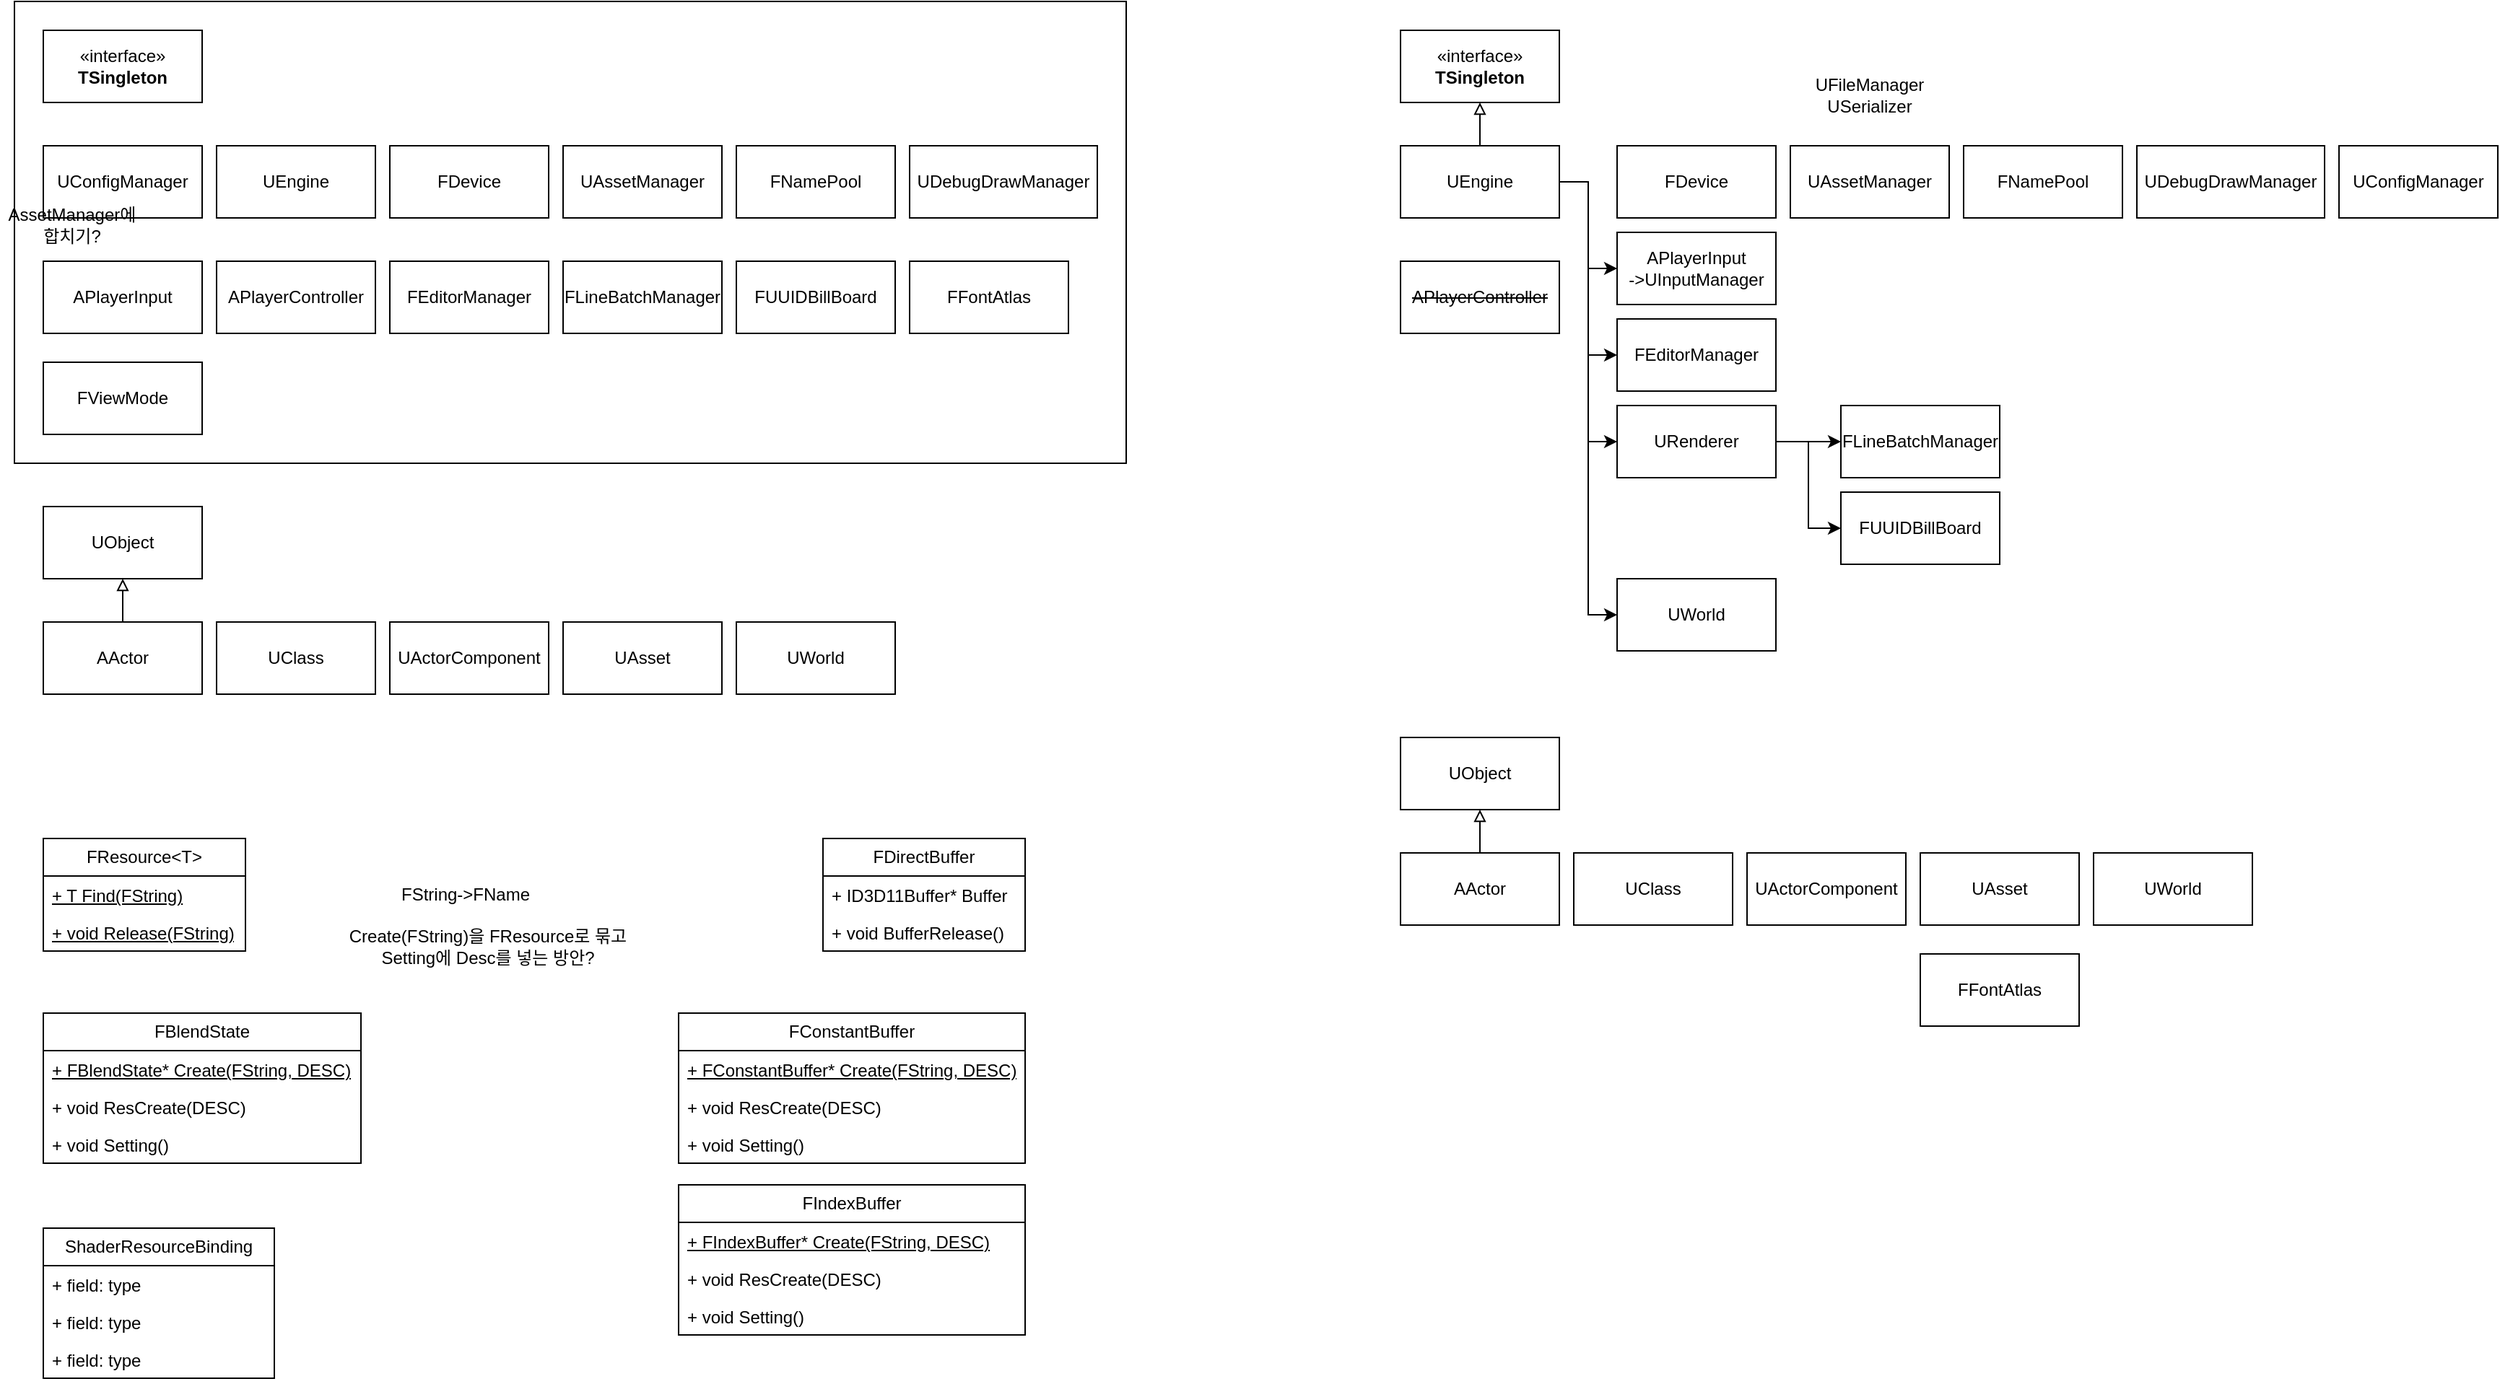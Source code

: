 <mxfile version="26.1.1">
  <diagram name="페이지-1" id="IoLyVRmvSheIOgK2fmha">
    <mxGraphModel dx="1426" dy="909" grid="1" gridSize="10" guides="1" tooltips="1" connect="1" arrows="1" fold="1" page="1" pageScale="1" pageWidth="827" pageHeight="1169" math="0" shadow="0">
      <root>
        <mxCell id="0" />
        <mxCell id="1" parent="0" />
        <mxCell id="iRMEyDaeMtuCpQb7a-bZ-104" value="" style="rounded=0;whiteSpace=wrap;html=1;" vertex="1" parent="1">
          <mxGeometry x="20" y="20" width="770" height="320" as="geometry" />
        </mxCell>
        <mxCell id="iRMEyDaeMtuCpQb7a-bZ-1" value="UConfigManager" style="html=1;whiteSpace=wrap;" vertex="1" parent="1">
          <mxGeometry x="40" y="120" width="110" height="50" as="geometry" />
        </mxCell>
        <mxCell id="iRMEyDaeMtuCpQb7a-bZ-2" value="«interface»&lt;br&gt;&lt;b&gt;TSingleton&lt;/b&gt;" style="html=1;whiteSpace=wrap;" vertex="1" parent="1">
          <mxGeometry x="40" y="40" width="110" height="50" as="geometry" />
        </mxCell>
        <mxCell id="iRMEyDaeMtuCpQb7a-bZ-3" value="UEngine" style="html=1;whiteSpace=wrap;" vertex="1" parent="1">
          <mxGeometry x="160" y="120" width="110" height="50" as="geometry" />
        </mxCell>
        <mxCell id="iRMEyDaeMtuCpQb7a-bZ-5" value="APlayerController" style="html=1;whiteSpace=wrap;" vertex="1" parent="1">
          <mxGeometry x="160" y="200" width="110" height="50" as="geometry" />
        </mxCell>
        <mxCell id="iRMEyDaeMtuCpQb7a-bZ-6" value="FDevice" style="html=1;whiteSpace=wrap;" vertex="1" parent="1">
          <mxGeometry x="280" y="120" width="110" height="50" as="geometry" />
        </mxCell>
        <mxCell id="iRMEyDaeMtuCpQb7a-bZ-7" value="FFontAtlas" style="html=1;whiteSpace=wrap;" vertex="1" parent="1">
          <mxGeometry x="640" y="200" width="110" height="50" as="geometry" />
        </mxCell>
        <mxCell id="iRMEyDaeMtuCpQb7a-bZ-8" value="FNamePool" style="html=1;whiteSpace=wrap;" vertex="1" parent="1">
          <mxGeometry x="520" y="120" width="110" height="50" as="geometry" />
        </mxCell>
        <mxCell id="iRMEyDaeMtuCpQb7a-bZ-10" value="UDebugDrawManager" style="html=1;whiteSpace=wrap;" vertex="1" parent="1">
          <mxGeometry x="640" y="120" width="130" height="50" as="geometry" />
        </mxCell>
        <mxCell id="iRMEyDaeMtuCpQb7a-bZ-11" value="UAssetManager" style="html=1;whiteSpace=wrap;" vertex="1" parent="1">
          <mxGeometry x="400" y="120" width="110" height="50" as="geometry" />
        </mxCell>
        <mxCell id="iRMEyDaeMtuCpQb7a-bZ-12" value="FEditorManager" style="html=1;whiteSpace=wrap;" vertex="1" parent="1">
          <mxGeometry x="280" y="200" width="110" height="50" as="geometry" />
        </mxCell>
        <mxCell id="iRMEyDaeMtuCpQb7a-bZ-13" value="FLineBatchMa&lt;span style=&quot;background-color: transparent; color: light-dark(rgb(0, 0, 0), rgb(255, 255, 255));&quot;&gt;nager&lt;/span&gt;" style="html=1;whiteSpace=wrap;" vertex="1" parent="1">
          <mxGeometry x="400" y="200" width="110" height="50" as="geometry" />
        </mxCell>
        <mxCell id="iRMEyDaeMtuCpQb7a-bZ-14" value="FUUIDBillBoard" style="html=1;whiteSpace=wrap;" vertex="1" parent="1">
          <mxGeometry x="520" y="200" width="110" height="50" as="geometry" />
        </mxCell>
        <mxCell id="iRMEyDaeMtuCpQb7a-bZ-17" value="UObject" style="html=1;whiteSpace=wrap;" vertex="1" parent="1">
          <mxGeometry x="40" y="370" width="110" height="50" as="geometry" />
        </mxCell>
        <mxCell id="iRMEyDaeMtuCpQb7a-bZ-23" style="edgeStyle=orthogonalEdgeStyle;rounded=0;orthogonalLoop=1;jettySize=auto;html=1;entryX=0.5;entryY=1;entryDx=0;entryDy=0;endArrow=block;endFill=0;" edge="1" parent="1" source="iRMEyDaeMtuCpQb7a-bZ-18" target="iRMEyDaeMtuCpQb7a-bZ-17">
          <mxGeometry relative="1" as="geometry" />
        </mxCell>
        <mxCell id="iRMEyDaeMtuCpQb7a-bZ-18" value="AActor" style="html=1;whiteSpace=wrap;" vertex="1" parent="1">
          <mxGeometry x="40" y="450" width="110" height="50" as="geometry" />
        </mxCell>
        <mxCell id="iRMEyDaeMtuCpQb7a-bZ-19" value="UClass" style="html=1;whiteSpace=wrap;" vertex="1" parent="1">
          <mxGeometry x="160" y="450" width="110" height="50" as="geometry" />
        </mxCell>
        <mxCell id="iRMEyDaeMtuCpQb7a-bZ-20" value="UActorComponent" style="html=1;whiteSpace=wrap;" vertex="1" parent="1">
          <mxGeometry x="280" y="450" width="110" height="50" as="geometry" />
        </mxCell>
        <mxCell id="iRMEyDaeMtuCpQb7a-bZ-21" value="UAsset" style="html=1;whiteSpace=wrap;" vertex="1" parent="1">
          <mxGeometry x="400" y="450" width="110" height="50" as="geometry" />
        </mxCell>
        <mxCell id="iRMEyDaeMtuCpQb7a-bZ-22" value="UWorld" style="html=1;whiteSpace=wrap;" vertex="1" parent="1">
          <mxGeometry x="520" y="450" width="110" height="50" as="geometry" />
        </mxCell>
        <mxCell id="iRMEyDaeMtuCpQb7a-bZ-29" value="FResource&amp;lt;T&amp;gt;" style="swimlane;fontStyle=0;childLayout=stackLayout;horizontal=1;startSize=26;fillColor=none;horizontalStack=0;resizeParent=1;resizeParentMax=0;resizeLast=0;collapsible=1;marginBottom=0;whiteSpace=wrap;html=1;" vertex="1" parent="1">
          <mxGeometry x="40" y="600" width="140" height="78" as="geometry" />
        </mxCell>
        <mxCell id="iRMEyDaeMtuCpQb7a-bZ-30" value="&lt;u&gt;+ T Find(FString)&lt;/u&gt;" style="text;strokeColor=none;fillColor=none;align=left;verticalAlign=top;spacingLeft=4;spacingRight=4;overflow=hidden;rotatable=0;points=[[0,0.5],[1,0.5]];portConstraint=eastwest;whiteSpace=wrap;html=1;" vertex="1" parent="iRMEyDaeMtuCpQb7a-bZ-29">
          <mxGeometry y="26" width="140" height="26" as="geometry" />
        </mxCell>
        <mxCell id="iRMEyDaeMtuCpQb7a-bZ-31" value="&lt;u&gt;+ void Release(FString)&lt;/u&gt;" style="text;strokeColor=none;fillColor=none;align=left;verticalAlign=top;spacingLeft=4;spacingRight=4;overflow=hidden;rotatable=0;points=[[0,0.5],[1,0.5]];portConstraint=eastwest;whiteSpace=wrap;html=1;" vertex="1" parent="iRMEyDaeMtuCpQb7a-bZ-29">
          <mxGeometry y="52" width="140" height="26" as="geometry" />
        </mxCell>
        <mxCell id="iRMEyDaeMtuCpQb7a-bZ-34" value="FBlendState" style="swimlane;fontStyle=0;childLayout=stackLayout;horizontal=1;startSize=26;fillColor=none;horizontalStack=0;resizeParent=1;resizeParentMax=0;resizeLast=0;collapsible=1;marginBottom=0;whiteSpace=wrap;html=1;" vertex="1" parent="1">
          <mxGeometry x="40" y="721" width="220" height="104" as="geometry" />
        </mxCell>
        <mxCell id="iRMEyDaeMtuCpQb7a-bZ-35" value="&lt;u&gt;+ FBlendState* Create(FString, DESC)&lt;/u&gt;" style="text;strokeColor=none;fillColor=none;align=left;verticalAlign=top;spacingLeft=4;spacingRight=4;overflow=hidden;rotatable=0;points=[[0,0.5],[1,0.5]];portConstraint=eastwest;whiteSpace=wrap;html=1;" vertex="1" parent="iRMEyDaeMtuCpQb7a-bZ-34">
          <mxGeometry y="26" width="220" height="26" as="geometry" />
        </mxCell>
        <mxCell id="iRMEyDaeMtuCpQb7a-bZ-36" value="+ void ResCreate(DESC)" style="text;strokeColor=none;fillColor=none;align=left;verticalAlign=top;spacingLeft=4;spacingRight=4;overflow=hidden;rotatable=0;points=[[0,0.5],[1,0.5]];portConstraint=eastwest;whiteSpace=wrap;html=1;" vertex="1" parent="iRMEyDaeMtuCpQb7a-bZ-34">
          <mxGeometry y="52" width="220" height="26" as="geometry" />
        </mxCell>
        <mxCell id="iRMEyDaeMtuCpQb7a-bZ-37" value="+ void Setting()" style="text;strokeColor=none;fillColor=none;align=left;verticalAlign=top;spacingLeft=4;spacingRight=4;overflow=hidden;rotatable=0;points=[[0,0.5],[1,0.5]];portConstraint=eastwest;whiteSpace=wrap;html=1;" vertex="1" parent="iRMEyDaeMtuCpQb7a-bZ-34">
          <mxGeometry y="78" width="220" height="26" as="geometry" />
        </mxCell>
        <mxCell id="iRMEyDaeMtuCpQb7a-bZ-39" value="FConstantBuffer" style="swimlane;fontStyle=0;childLayout=stackLayout;horizontal=1;startSize=26;fillColor=none;horizontalStack=0;resizeParent=1;resizeParentMax=0;resizeLast=0;collapsible=1;marginBottom=0;whiteSpace=wrap;html=1;" vertex="1" parent="1">
          <mxGeometry x="480" y="721" width="240" height="104" as="geometry" />
        </mxCell>
        <mxCell id="iRMEyDaeMtuCpQb7a-bZ-40" value="&lt;u&gt;+ FConstantBuffer* Create(FString, DESC)&lt;/u&gt;" style="text;strokeColor=none;fillColor=none;align=left;verticalAlign=top;spacingLeft=4;spacingRight=4;overflow=hidden;rotatable=0;points=[[0,0.5],[1,0.5]];portConstraint=eastwest;whiteSpace=wrap;html=1;" vertex="1" parent="iRMEyDaeMtuCpQb7a-bZ-39">
          <mxGeometry y="26" width="240" height="26" as="geometry" />
        </mxCell>
        <mxCell id="iRMEyDaeMtuCpQb7a-bZ-41" value="+ void ResCreate(DESC)" style="text;strokeColor=none;fillColor=none;align=left;verticalAlign=top;spacingLeft=4;spacingRight=4;overflow=hidden;rotatable=0;points=[[0,0.5],[1,0.5]];portConstraint=eastwest;whiteSpace=wrap;html=1;" vertex="1" parent="iRMEyDaeMtuCpQb7a-bZ-39">
          <mxGeometry y="52" width="240" height="26" as="geometry" />
        </mxCell>
        <mxCell id="iRMEyDaeMtuCpQb7a-bZ-42" value="+ void Setting()" style="text;strokeColor=none;fillColor=none;align=left;verticalAlign=top;spacingLeft=4;spacingRight=4;overflow=hidden;rotatable=0;points=[[0,0.5],[1,0.5]];portConstraint=eastwest;whiteSpace=wrap;html=1;" vertex="1" parent="iRMEyDaeMtuCpQb7a-bZ-39">
          <mxGeometry y="78" width="240" height="26" as="geometry" />
        </mxCell>
        <mxCell id="iRMEyDaeMtuCpQb7a-bZ-43" value="FDirectBuffer" style="swimlane;fontStyle=0;childLayout=stackLayout;horizontal=1;startSize=26;fillColor=none;horizontalStack=0;resizeParent=1;resizeParentMax=0;resizeLast=0;collapsible=1;marginBottom=0;whiteSpace=wrap;html=1;" vertex="1" parent="1">
          <mxGeometry x="580" y="600" width="140" height="78" as="geometry" />
        </mxCell>
        <mxCell id="iRMEyDaeMtuCpQb7a-bZ-44" value="+ ID3D11Buffer* Buffer" style="text;strokeColor=none;fillColor=none;align=left;verticalAlign=top;spacingLeft=4;spacingRight=4;overflow=hidden;rotatable=0;points=[[0,0.5],[1,0.5]];portConstraint=eastwest;whiteSpace=wrap;html=1;" vertex="1" parent="iRMEyDaeMtuCpQb7a-bZ-43">
          <mxGeometry y="26" width="140" height="26" as="geometry" />
        </mxCell>
        <mxCell id="iRMEyDaeMtuCpQb7a-bZ-45" value="+ void BufferRelease()" style="text;strokeColor=none;fillColor=none;align=left;verticalAlign=top;spacingLeft=4;spacingRight=4;overflow=hidden;rotatable=0;points=[[0,0.5],[1,0.5]];portConstraint=eastwest;whiteSpace=wrap;html=1;" vertex="1" parent="iRMEyDaeMtuCpQb7a-bZ-43">
          <mxGeometry y="52" width="140" height="26" as="geometry" />
        </mxCell>
        <mxCell id="iRMEyDaeMtuCpQb7a-bZ-47" value="FIndexBuffer" style="swimlane;fontStyle=0;childLayout=stackLayout;horizontal=1;startSize=26;fillColor=none;horizontalStack=0;resizeParent=1;resizeParentMax=0;resizeLast=0;collapsible=1;marginBottom=0;whiteSpace=wrap;html=1;" vertex="1" parent="1">
          <mxGeometry x="480" y="840" width="240" height="104" as="geometry" />
        </mxCell>
        <mxCell id="iRMEyDaeMtuCpQb7a-bZ-48" value="&lt;u&gt;+ FIndexBuffer* Create(FString, DESC)&lt;/u&gt;" style="text;strokeColor=none;fillColor=none;align=left;verticalAlign=top;spacingLeft=4;spacingRight=4;overflow=hidden;rotatable=0;points=[[0,0.5],[1,0.5]];portConstraint=eastwest;whiteSpace=wrap;html=1;" vertex="1" parent="iRMEyDaeMtuCpQb7a-bZ-47">
          <mxGeometry y="26" width="240" height="26" as="geometry" />
        </mxCell>
        <mxCell id="iRMEyDaeMtuCpQb7a-bZ-49" value="+ void ResCreate(DESC)" style="text;strokeColor=none;fillColor=none;align=left;verticalAlign=top;spacingLeft=4;spacingRight=4;overflow=hidden;rotatable=0;points=[[0,0.5],[1,0.5]];portConstraint=eastwest;whiteSpace=wrap;html=1;" vertex="1" parent="iRMEyDaeMtuCpQb7a-bZ-47">
          <mxGeometry y="52" width="240" height="26" as="geometry" />
        </mxCell>
        <mxCell id="iRMEyDaeMtuCpQb7a-bZ-50" value="+ void Setting()" style="text;strokeColor=none;fillColor=none;align=left;verticalAlign=top;spacingLeft=4;spacingRight=4;overflow=hidden;rotatable=0;points=[[0,0.5],[1,0.5]];portConstraint=eastwest;whiteSpace=wrap;html=1;" vertex="1" parent="iRMEyDaeMtuCpQb7a-bZ-47">
          <mxGeometry y="78" width="240" height="26" as="geometry" />
        </mxCell>
        <mxCell id="iRMEyDaeMtuCpQb7a-bZ-51" value="Create(FString)을 FResource로 묶고 Setting에 Desc를 넣는 방안?" style="text;html=1;align=center;verticalAlign=middle;whiteSpace=wrap;rounded=0;" vertex="1" parent="1">
          <mxGeometry x="242.5" y="660" width="210" height="30" as="geometry" />
        </mxCell>
        <mxCell id="iRMEyDaeMtuCpQb7a-bZ-52" value="FString-&amp;gt;FName" style="text;html=1;align=center;verticalAlign=middle;whiteSpace=wrap;rounded=0;" vertex="1" parent="1">
          <mxGeometry x="265" y="624" width="135" height="30" as="geometry" />
        </mxCell>
        <mxCell id="iRMEyDaeMtuCpQb7a-bZ-53" value="AssetManager에 합치기?" style="text;html=1;align=center;verticalAlign=middle;whiteSpace=wrap;rounded=0;" vertex="1" parent="1">
          <mxGeometry x="10" y="160" width="100" height="30" as="geometry" />
        </mxCell>
        <mxCell id="iRMEyDaeMtuCpQb7a-bZ-54" value="UConfigManager" style="html=1;whiteSpace=wrap;" vertex="1" parent="1">
          <mxGeometry x="1630" y="120" width="110" height="50" as="geometry" />
        </mxCell>
        <mxCell id="iRMEyDaeMtuCpQb7a-bZ-55" value="«interface»&lt;br&gt;&lt;b&gt;TSingleton&lt;/b&gt;" style="html=1;whiteSpace=wrap;" vertex="1" parent="1">
          <mxGeometry x="980" y="40" width="110" height="50" as="geometry" />
        </mxCell>
        <mxCell id="iRMEyDaeMtuCpQb7a-bZ-94" style="edgeStyle=orthogonalEdgeStyle;rounded=0;orthogonalLoop=1;jettySize=auto;html=1;entryX=0;entryY=0.5;entryDx=0;entryDy=0;" edge="1" parent="1" source="iRMEyDaeMtuCpQb7a-bZ-56" target="iRMEyDaeMtuCpQb7a-bZ-57">
          <mxGeometry relative="1" as="geometry" />
        </mxCell>
        <mxCell id="iRMEyDaeMtuCpQb7a-bZ-95" style="edgeStyle=orthogonalEdgeStyle;rounded=0;orthogonalLoop=1;jettySize=auto;html=1;entryX=0;entryY=0.5;entryDx=0;entryDy=0;" edge="1" parent="1" source="iRMEyDaeMtuCpQb7a-bZ-56" target="iRMEyDaeMtuCpQb7a-bZ-63">
          <mxGeometry relative="1" as="geometry" />
        </mxCell>
        <mxCell id="iRMEyDaeMtuCpQb7a-bZ-96" style="edgeStyle=orthogonalEdgeStyle;rounded=0;orthogonalLoop=1;jettySize=auto;html=1;entryX=0;entryY=0.5;entryDx=0;entryDy=0;" edge="1" parent="1" source="iRMEyDaeMtuCpQb7a-bZ-56" target="iRMEyDaeMtuCpQb7a-bZ-87">
          <mxGeometry relative="1" as="geometry" />
        </mxCell>
        <mxCell id="iRMEyDaeMtuCpQb7a-bZ-98" style="edgeStyle=orthogonalEdgeStyle;rounded=0;orthogonalLoop=1;jettySize=auto;html=1;entryX=0.5;entryY=1;entryDx=0;entryDy=0;endArrow=block;endFill=0;" edge="1" parent="1" source="iRMEyDaeMtuCpQb7a-bZ-56" target="iRMEyDaeMtuCpQb7a-bZ-55">
          <mxGeometry relative="1" as="geometry" />
        </mxCell>
        <mxCell id="iRMEyDaeMtuCpQb7a-bZ-102" style="edgeStyle=orthogonalEdgeStyle;rounded=0;orthogonalLoop=1;jettySize=auto;html=1;entryX=0;entryY=0.5;entryDx=0;entryDy=0;" edge="1" parent="1" source="iRMEyDaeMtuCpQb7a-bZ-56" target="iRMEyDaeMtuCpQb7a-bZ-100">
          <mxGeometry relative="1" as="geometry" />
        </mxCell>
        <mxCell id="iRMEyDaeMtuCpQb7a-bZ-56" value="UEngine" style="html=1;whiteSpace=wrap;" vertex="1" parent="1">
          <mxGeometry x="980" y="120" width="110" height="50" as="geometry" />
        </mxCell>
        <mxCell id="iRMEyDaeMtuCpQb7a-bZ-57" value="APlayerInput&lt;div&gt;-&amp;gt;UInputManager&lt;/div&gt;" style="html=1;whiteSpace=wrap;" vertex="1" parent="1">
          <mxGeometry x="1130" y="180" width="110" height="50" as="geometry" />
        </mxCell>
        <mxCell id="iRMEyDaeMtuCpQb7a-bZ-58" value="FDevice" style="html=1;whiteSpace=wrap;" vertex="1" parent="1">
          <mxGeometry x="1130" y="120" width="110" height="50" as="geometry" />
        </mxCell>
        <mxCell id="iRMEyDaeMtuCpQb7a-bZ-59" value="FFontAtlas" style="html=1;whiteSpace=wrap;" vertex="1" parent="1">
          <mxGeometry x="1340" y="680" width="110" height="50" as="geometry" />
        </mxCell>
        <mxCell id="iRMEyDaeMtuCpQb7a-bZ-60" value="FNamePool" style="html=1;whiteSpace=wrap;" vertex="1" parent="1">
          <mxGeometry x="1370" y="120" width="110" height="50" as="geometry" />
        </mxCell>
        <mxCell id="iRMEyDaeMtuCpQb7a-bZ-61" value="UDebugDrawManager" style="html=1;whiteSpace=wrap;" vertex="1" parent="1">
          <mxGeometry x="1490" y="120" width="130" height="50" as="geometry" />
        </mxCell>
        <mxCell id="iRMEyDaeMtuCpQb7a-bZ-62" value="UAssetManager" style="html=1;whiteSpace=wrap;" vertex="1" parent="1">
          <mxGeometry x="1250" y="120" width="110" height="50" as="geometry" />
        </mxCell>
        <mxCell id="iRMEyDaeMtuCpQb7a-bZ-63" value="FEditorManager" style="html=1;whiteSpace=wrap;" vertex="1" parent="1">
          <mxGeometry x="1130" y="240" width="110" height="50" as="geometry" />
        </mxCell>
        <mxCell id="iRMEyDaeMtuCpQb7a-bZ-64" value="FLineBatchMa&lt;span style=&quot;background-color: transparent; color: light-dark(rgb(0, 0, 0), rgb(255, 255, 255));&quot;&gt;nager&lt;/span&gt;" style="html=1;whiteSpace=wrap;" vertex="1" parent="1">
          <mxGeometry x="1285" y="300" width="110" height="50" as="geometry" />
        </mxCell>
        <mxCell id="iRMEyDaeMtuCpQb7a-bZ-65" value="FUUIDBillBoard" style="html=1;whiteSpace=wrap;" vertex="1" parent="1">
          <mxGeometry x="1285" y="360" width="110" height="50" as="geometry" />
        </mxCell>
        <mxCell id="iRMEyDaeMtuCpQb7a-bZ-67" value="UObject" style="html=1;whiteSpace=wrap;" vertex="1" parent="1">
          <mxGeometry x="980" y="530" width="110" height="50" as="geometry" />
        </mxCell>
        <mxCell id="iRMEyDaeMtuCpQb7a-bZ-68" style="edgeStyle=orthogonalEdgeStyle;rounded=0;orthogonalLoop=1;jettySize=auto;html=1;entryX=0.5;entryY=1;entryDx=0;entryDy=0;endArrow=block;endFill=0;" edge="1" source="iRMEyDaeMtuCpQb7a-bZ-69" target="iRMEyDaeMtuCpQb7a-bZ-67" parent="1">
          <mxGeometry relative="1" as="geometry" />
        </mxCell>
        <mxCell id="iRMEyDaeMtuCpQb7a-bZ-69" value="AActor" style="html=1;whiteSpace=wrap;" vertex="1" parent="1">
          <mxGeometry x="980" y="610" width="110" height="50" as="geometry" />
        </mxCell>
        <mxCell id="iRMEyDaeMtuCpQb7a-bZ-70" value="UClass" style="html=1;whiteSpace=wrap;" vertex="1" parent="1">
          <mxGeometry x="1100" y="610" width="110" height="50" as="geometry" />
        </mxCell>
        <mxCell id="iRMEyDaeMtuCpQb7a-bZ-71" value="UActorComponent" style="html=1;whiteSpace=wrap;" vertex="1" parent="1">
          <mxGeometry x="1220" y="610" width="110" height="50" as="geometry" />
        </mxCell>
        <mxCell id="iRMEyDaeMtuCpQb7a-bZ-72" value="UAsset" style="html=1;whiteSpace=wrap;" vertex="1" parent="1">
          <mxGeometry x="1340" y="610" width="110" height="50" as="geometry" />
        </mxCell>
        <mxCell id="iRMEyDaeMtuCpQb7a-bZ-73" value="UWorld" style="html=1;whiteSpace=wrap;" vertex="1" parent="1">
          <mxGeometry x="1460" y="610" width="110" height="50" as="geometry" />
        </mxCell>
        <mxCell id="iRMEyDaeMtuCpQb7a-bZ-74" value="UFileManager&lt;br&gt;USerializer" style="text;html=1;align=center;verticalAlign=middle;whiteSpace=wrap;rounded=0;" vertex="1" parent="1">
          <mxGeometry x="1275" y="70" width="60" height="30" as="geometry" />
        </mxCell>
        <mxCell id="iRMEyDaeMtuCpQb7a-bZ-79" value="ShaderResourceBinding" style="swimlane;fontStyle=0;childLayout=stackLayout;horizontal=1;startSize=26;fillColor=none;horizontalStack=0;resizeParent=1;resizeParentMax=0;resizeLast=0;collapsible=1;marginBottom=0;whiteSpace=wrap;html=1;" vertex="1" parent="1">
          <mxGeometry x="40" y="870" width="160" height="104" as="geometry" />
        </mxCell>
        <mxCell id="iRMEyDaeMtuCpQb7a-bZ-80" value="+ field: type" style="text;strokeColor=none;fillColor=none;align=left;verticalAlign=top;spacingLeft=4;spacingRight=4;overflow=hidden;rotatable=0;points=[[0,0.5],[1,0.5]];portConstraint=eastwest;whiteSpace=wrap;html=1;" vertex="1" parent="iRMEyDaeMtuCpQb7a-bZ-79">
          <mxGeometry y="26" width="160" height="26" as="geometry" />
        </mxCell>
        <mxCell id="iRMEyDaeMtuCpQb7a-bZ-81" value="+ field: type" style="text;strokeColor=none;fillColor=none;align=left;verticalAlign=top;spacingLeft=4;spacingRight=4;overflow=hidden;rotatable=0;points=[[0,0.5],[1,0.5]];portConstraint=eastwest;whiteSpace=wrap;html=1;" vertex="1" parent="iRMEyDaeMtuCpQb7a-bZ-79">
          <mxGeometry y="52" width="160" height="26" as="geometry" />
        </mxCell>
        <mxCell id="iRMEyDaeMtuCpQb7a-bZ-82" value="+ field: type" style="text;strokeColor=none;fillColor=none;align=left;verticalAlign=top;spacingLeft=4;spacingRight=4;overflow=hidden;rotatable=0;points=[[0,0.5],[1,0.5]];portConstraint=eastwest;whiteSpace=wrap;html=1;" vertex="1" parent="iRMEyDaeMtuCpQb7a-bZ-79">
          <mxGeometry y="78" width="160" height="26" as="geometry" />
        </mxCell>
        <mxCell id="iRMEyDaeMtuCpQb7a-bZ-83" value="APlayerInput" style="html=1;whiteSpace=wrap;" vertex="1" parent="1">
          <mxGeometry x="40" y="200" width="110" height="50" as="geometry" />
        </mxCell>
        <mxCell id="iRMEyDaeMtuCpQb7a-bZ-86" value="FViewMode" style="html=1;whiteSpace=wrap;" vertex="1" parent="1">
          <mxGeometry x="40" y="270" width="110" height="50" as="geometry" />
        </mxCell>
        <mxCell id="iRMEyDaeMtuCpQb7a-bZ-92" style="edgeStyle=orthogonalEdgeStyle;rounded=0;orthogonalLoop=1;jettySize=auto;html=1;entryX=0;entryY=0.5;entryDx=0;entryDy=0;" edge="1" parent="1" source="iRMEyDaeMtuCpQb7a-bZ-87" target="iRMEyDaeMtuCpQb7a-bZ-65">
          <mxGeometry relative="1" as="geometry" />
        </mxCell>
        <mxCell id="iRMEyDaeMtuCpQb7a-bZ-93" style="edgeStyle=orthogonalEdgeStyle;rounded=0;orthogonalLoop=1;jettySize=auto;html=1;exitX=1;exitY=0.5;exitDx=0;exitDy=0;entryX=0;entryY=0.5;entryDx=0;entryDy=0;" edge="1" parent="1" source="iRMEyDaeMtuCpQb7a-bZ-87" target="iRMEyDaeMtuCpQb7a-bZ-64">
          <mxGeometry relative="1" as="geometry" />
        </mxCell>
        <mxCell id="iRMEyDaeMtuCpQb7a-bZ-87" value="URenderer" style="html=1;whiteSpace=wrap;" vertex="1" parent="1">
          <mxGeometry x="1130" y="300" width="110" height="50" as="geometry" />
        </mxCell>
        <mxCell id="iRMEyDaeMtuCpQb7a-bZ-100" value="UWorld" style="html=1;whiteSpace=wrap;" vertex="1" parent="1">
          <mxGeometry x="1130" y="420" width="110" height="50" as="geometry" />
        </mxCell>
        <mxCell id="iRMEyDaeMtuCpQb7a-bZ-103" value="&lt;strike&gt;APlayerController&lt;/strike&gt;" style="html=1;whiteSpace=wrap;" vertex="1" parent="1">
          <mxGeometry x="980" y="200" width="110" height="50" as="geometry" />
        </mxCell>
      </root>
    </mxGraphModel>
  </diagram>
</mxfile>
